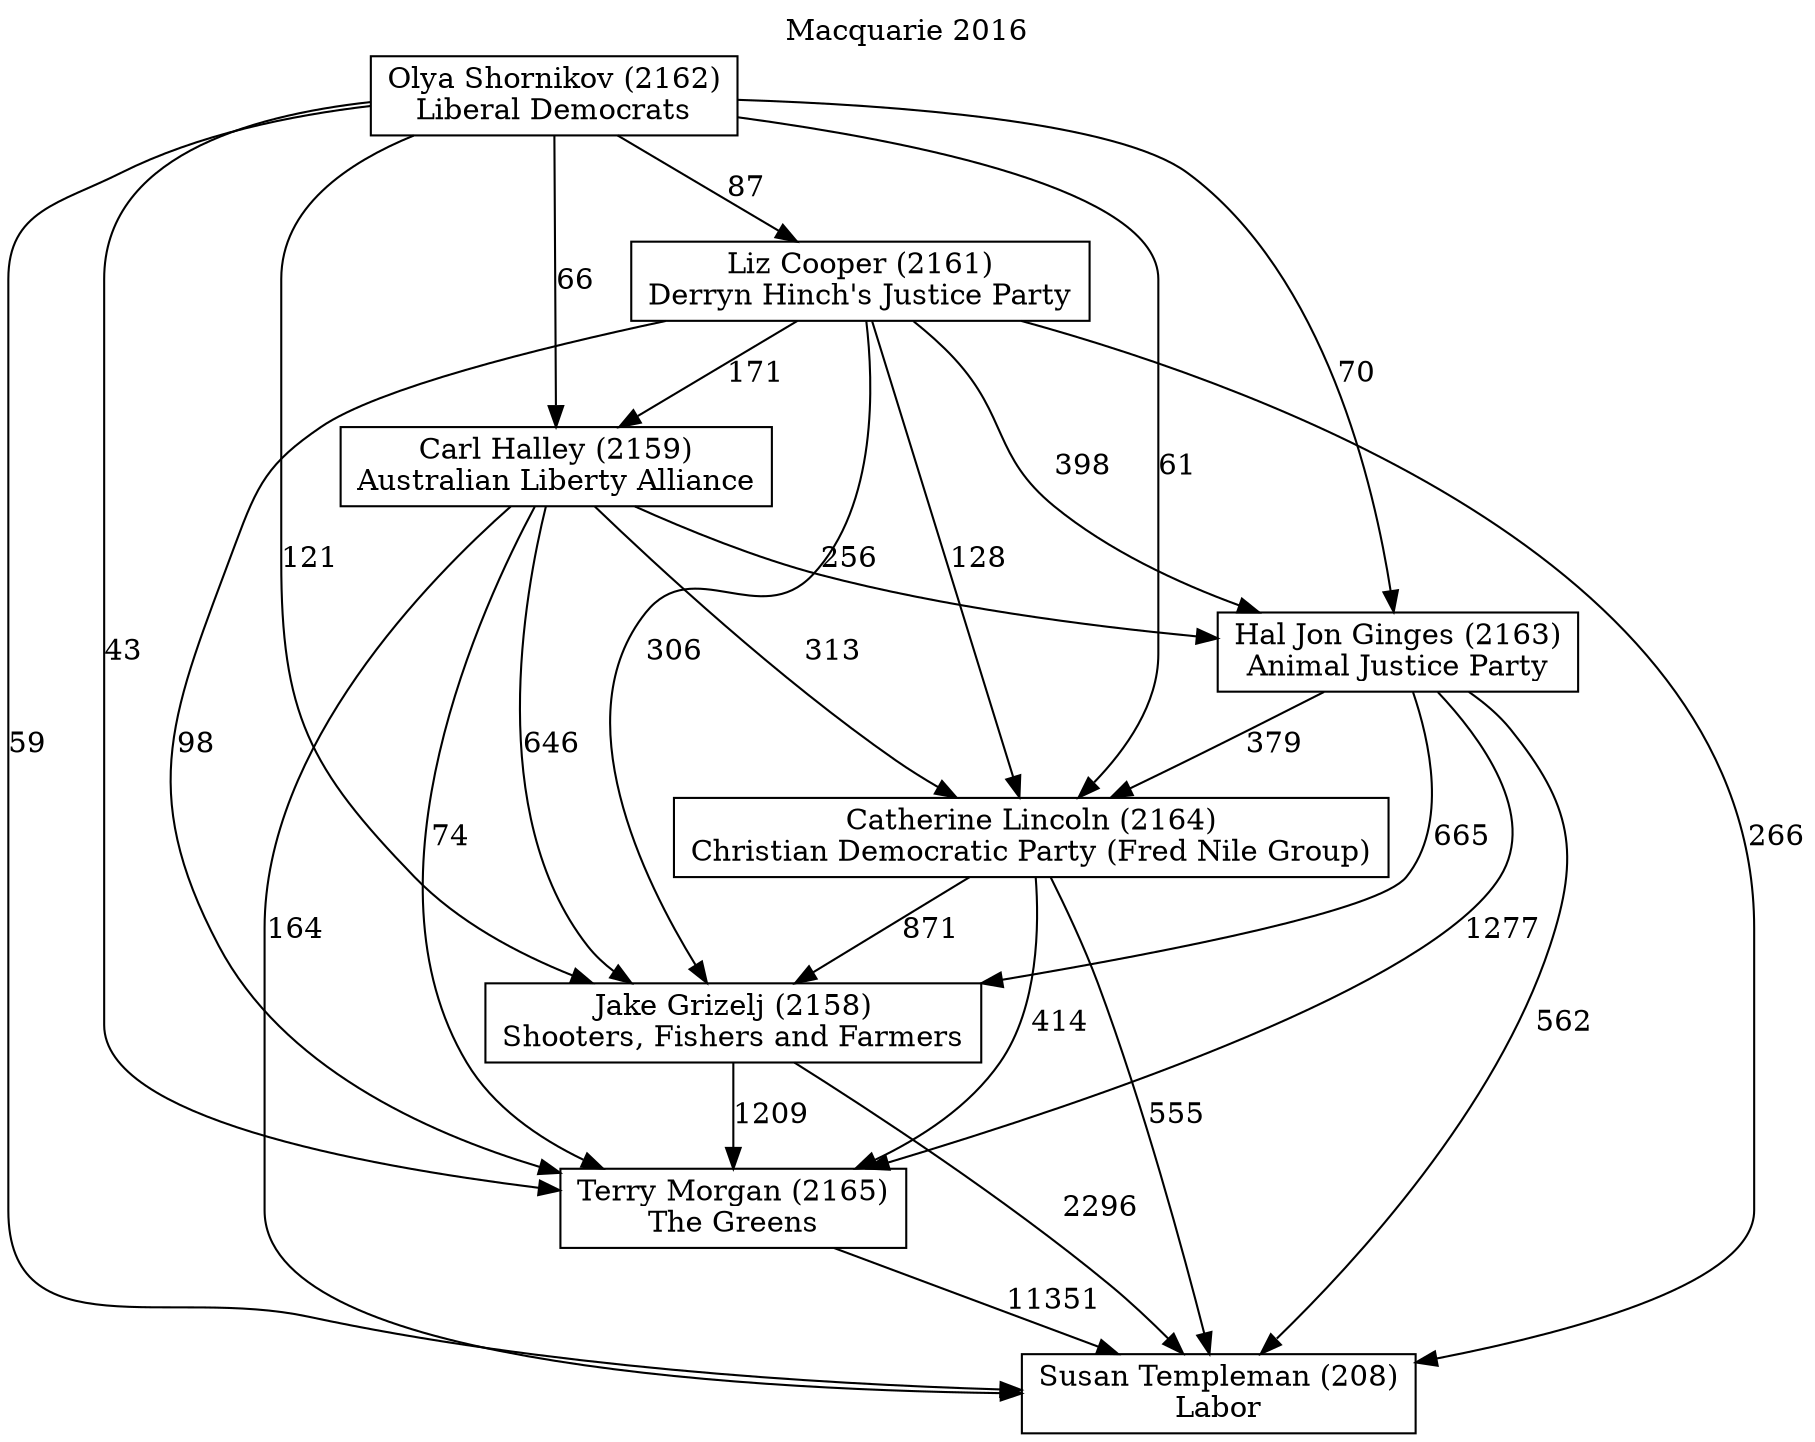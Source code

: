 // House preference flow
digraph "Susan Templeman (208)_Macquarie_2016" {
	graph [label="Macquarie 2016" labelloc=t mclimit=10]
	node [shape=box]
	"Olya Shornikov (2162)" [label="Olya Shornikov (2162)
Liberal Democrats"]
	"Catherine Lincoln (2164)" [label="Catherine Lincoln (2164)
Christian Democratic Party (Fred Nile Group)"]
	"Hal Jon Ginges (2163)" [label="Hal Jon Ginges (2163)
Animal Justice Party"]
	"Susan Templeman (208)" [label="Susan Templeman (208)
Labor"]
	"Liz Cooper (2161)" [label="Liz Cooper (2161)
Derryn Hinch's Justice Party"]
	"Jake Grizelj (2158)" [label="Jake Grizelj (2158)
Shooters, Fishers and Farmers"]
	"Carl Halley (2159)" [label="Carl Halley (2159)
Australian Liberty Alliance"]
	"Terry Morgan (2165)" [label="Terry Morgan (2165)
The Greens"]
	"Olya Shornikov (2162)" -> "Liz Cooper (2161)" [label=87]
	"Liz Cooper (2161)" -> "Susan Templeman (208)" [label=266]
	"Terry Morgan (2165)" -> "Susan Templeman (208)" [label=11351]
	"Olya Shornikov (2162)" -> "Hal Jon Ginges (2163)" [label=70]
	"Carl Halley (2159)" -> "Terry Morgan (2165)" [label=74]
	"Jake Grizelj (2158)" -> "Terry Morgan (2165)" [label=1209]
	"Carl Halley (2159)" -> "Hal Jon Ginges (2163)" [label=256]
	"Carl Halley (2159)" -> "Jake Grizelj (2158)" [label=646]
	"Olya Shornikov (2162)" -> "Jake Grizelj (2158)" [label=121]
	"Hal Jon Ginges (2163)" -> "Terry Morgan (2165)" [label=1277]
	"Catherine Lincoln (2164)" -> "Jake Grizelj (2158)" [label=871]
	"Carl Halley (2159)" -> "Susan Templeman (208)" [label=164]
	"Catherine Lincoln (2164)" -> "Terry Morgan (2165)" [label=414]
	"Liz Cooper (2161)" -> "Hal Jon Ginges (2163)" [label=398]
	"Olya Shornikov (2162)" -> "Carl Halley (2159)" [label=66]
	"Liz Cooper (2161)" -> "Terry Morgan (2165)" [label=98]
	"Catherine Lincoln (2164)" -> "Susan Templeman (208)" [label=555]
	"Jake Grizelj (2158)" -> "Susan Templeman (208)" [label=2296]
	"Carl Halley (2159)" -> "Catherine Lincoln (2164)" [label=313]
	"Hal Jon Ginges (2163)" -> "Susan Templeman (208)" [label=562]
	"Olya Shornikov (2162)" -> "Terry Morgan (2165)" [label=43]
	"Hal Jon Ginges (2163)" -> "Jake Grizelj (2158)" [label=665]
	"Olya Shornikov (2162)" -> "Susan Templeman (208)" [label=59]
	"Liz Cooper (2161)" -> "Jake Grizelj (2158)" [label=306]
	"Liz Cooper (2161)" -> "Carl Halley (2159)" [label=171]
	"Liz Cooper (2161)" -> "Catherine Lincoln (2164)" [label=128]
	"Olya Shornikov (2162)" -> "Catherine Lincoln (2164)" [label=61]
	"Hal Jon Ginges (2163)" -> "Catherine Lincoln (2164)" [label=379]
}
